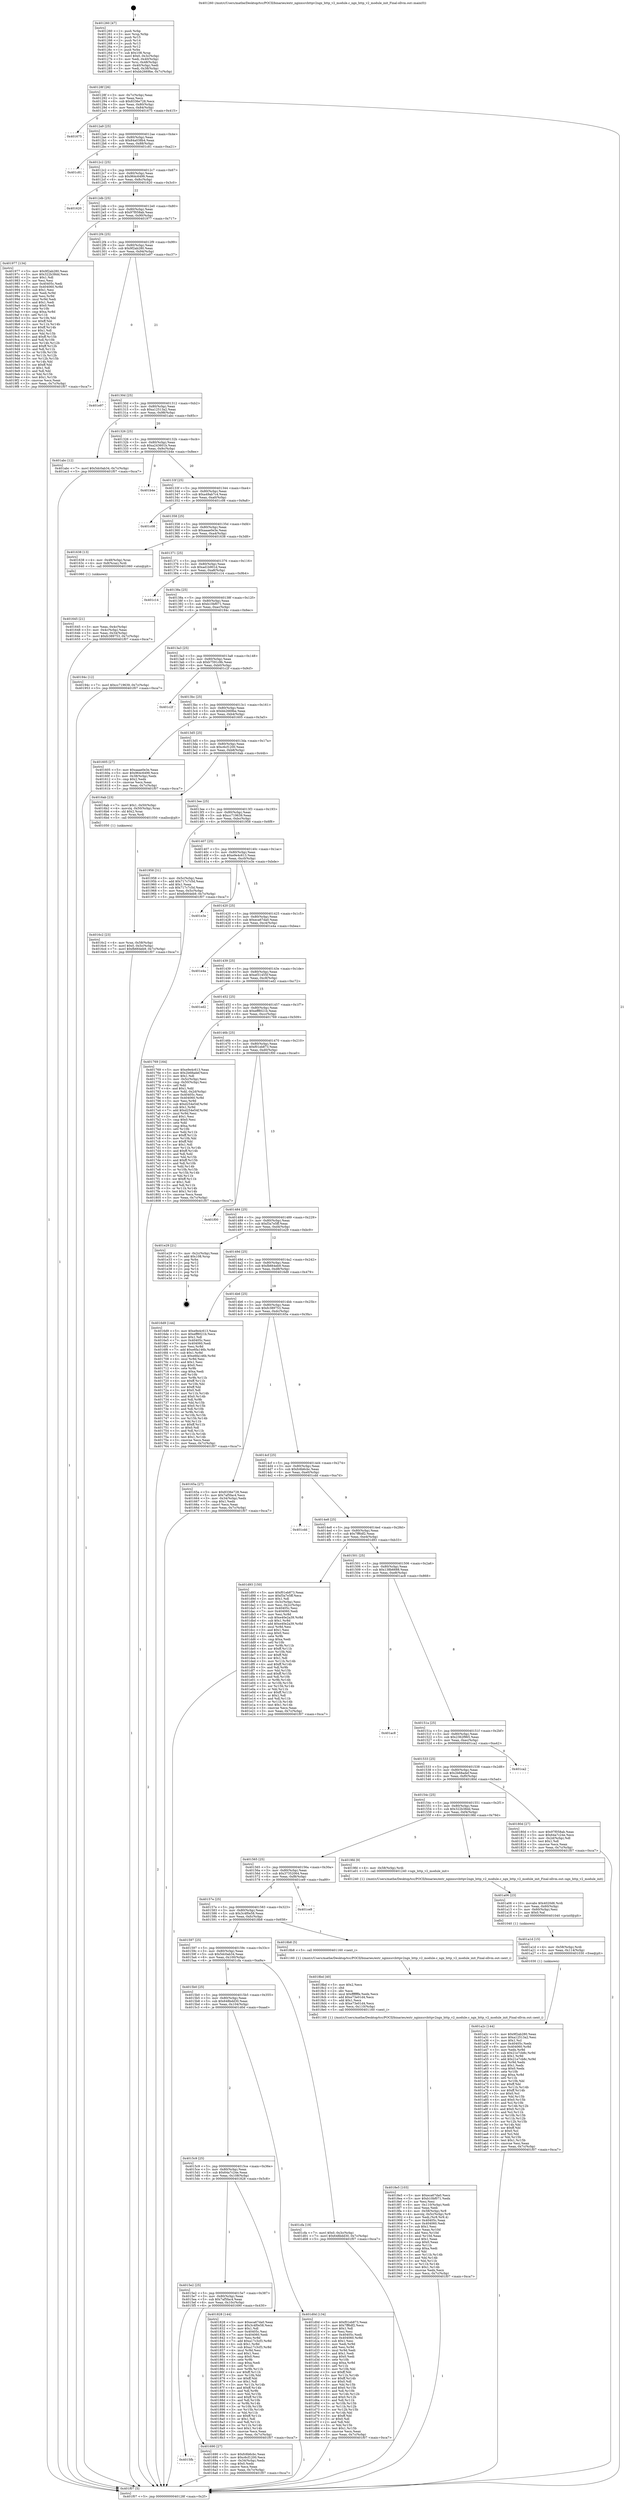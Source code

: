 digraph "0x401260" {
  label = "0x401260 (/mnt/c/Users/mathe/Desktop/tcc/POCII/binaries/extr_nginxsrchttpv2ngx_http_v2_module.c_ngx_http_v2_module_init_Final-ollvm.out::main(0))"
  labelloc = "t"
  node[shape=record]

  Entry [label="",width=0.3,height=0.3,shape=circle,fillcolor=black,style=filled]
  "0x40128f" [label="{
     0x40128f [26]\l
     | [instrs]\l
     &nbsp;&nbsp;0x40128f \<+3\>: mov -0x7c(%rbp),%eax\l
     &nbsp;&nbsp;0x401292 \<+2\>: mov %eax,%ecx\l
     &nbsp;&nbsp;0x401294 \<+6\>: sub $0x8336e728,%ecx\l
     &nbsp;&nbsp;0x40129a \<+3\>: mov %eax,-0x80(%rbp)\l
     &nbsp;&nbsp;0x40129d \<+6\>: mov %ecx,-0x84(%rbp)\l
     &nbsp;&nbsp;0x4012a3 \<+6\>: je 0000000000401675 \<main+0x415\>\l
  }"]
  "0x401675" [label="{
     0x401675\l
  }", style=dashed]
  "0x4012a9" [label="{
     0x4012a9 [25]\l
     | [instrs]\l
     &nbsp;&nbsp;0x4012a9 \<+5\>: jmp 00000000004012ae \<main+0x4e\>\l
     &nbsp;&nbsp;0x4012ae \<+3\>: mov -0x80(%rbp),%eax\l
     &nbsp;&nbsp;0x4012b1 \<+5\>: sub $0x84a038b4,%eax\l
     &nbsp;&nbsp;0x4012b6 \<+6\>: mov %eax,-0x88(%rbp)\l
     &nbsp;&nbsp;0x4012bc \<+6\>: je 0000000000401c81 \<main+0xa21\>\l
  }"]
  Exit [label="",width=0.3,height=0.3,shape=circle,fillcolor=black,style=filled,peripheries=2]
  "0x401c81" [label="{
     0x401c81\l
  }", style=dashed]
  "0x4012c2" [label="{
     0x4012c2 [25]\l
     | [instrs]\l
     &nbsp;&nbsp;0x4012c2 \<+5\>: jmp 00000000004012c7 \<main+0x67\>\l
     &nbsp;&nbsp;0x4012c7 \<+3\>: mov -0x80(%rbp),%eax\l
     &nbsp;&nbsp;0x4012ca \<+5\>: sub $0x964c6499,%eax\l
     &nbsp;&nbsp;0x4012cf \<+6\>: mov %eax,-0x8c(%rbp)\l
     &nbsp;&nbsp;0x4012d5 \<+6\>: je 0000000000401620 \<main+0x3c0\>\l
  }"]
  "0x401a2c" [label="{
     0x401a2c [144]\l
     | [instrs]\l
     &nbsp;&nbsp;0x401a2c \<+5\>: mov $0x9f2ab280,%eax\l
     &nbsp;&nbsp;0x401a31 \<+5\>: mov $0xa12513a2,%esi\l
     &nbsp;&nbsp;0x401a36 \<+2\>: mov $0x1,%cl\l
     &nbsp;&nbsp;0x401a38 \<+7\>: mov 0x40405c,%edx\l
     &nbsp;&nbsp;0x401a3f \<+8\>: mov 0x404060,%r8d\l
     &nbsp;&nbsp;0x401a47 \<+3\>: mov %edx,%r9d\l
     &nbsp;&nbsp;0x401a4a \<+7\>: sub $0x21e7cb8c,%r9d\l
     &nbsp;&nbsp;0x401a51 \<+4\>: sub $0x1,%r9d\l
     &nbsp;&nbsp;0x401a55 \<+7\>: add $0x21e7cb8c,%r9d\l
     &nbsp;&nbsp;0x401a5c \<+4\>: imul %r9d,%edx\l
     &nbsp;&nbsp;0x401a60 \<+3\>: and $0x1,%edx\l
     &nbsp;&nbsp;0x401a63 \<+3\>: cmp $0x0,%edx\l
     &nbsp;&nbsp;0x401a66 \<+4\>: sete %r10b\l
     &nbsp;&nbsp;0x401a6a \<+4\>: cmp $0xa,%r8d\l
     &nbsp;&nbsp;0x401a6e \<+4\>: setl %r11b\l
     &nbsp;&nbsp;0x401a72 \<+3\>: mov %r10b,%bl\l
     &nbsp;&nbsp;0x401a75 \<+3\>: xor $0xff,%bl\l
     &nbsp;&nbsp;0x401a78 \<+3\>: mov %r11b,%r14b\l
     &nbsp;&nbsp;0x401a7b \<+4\>: xor $0xff,%r14b\l
     &nbsp;&nbsp;0x401a7f \<+3\>: xor $0x0,%cl\l
     &nbsp;&nbsp;0x401a82 \<+3\>: mov %bl,%r15b\l
     &nbsp;&nbsp;0x401a85 \<+4\>: and $0x0,%r15b\l
     &nbsp;&nbsp;0x401a89 \<+3\>: and %cl,%r10b\l
     &nbsp;&nbsp;0x401a8c \<+3\>: mov %r14b,%r12b\l
     &nbsp;&nbsp;0x401a8f \<+4\>: and $0x0,%r12b\l
     &nbsp;&nbsp;0x401a93 \<+3\>: and %cl,%r11b\l
     &nbsp;&nbsp;0x401a96 \<+3\>: or %r10b,%r15b\l
     &nbsp;&nbsp;0x401a99 \<+3\>: or %r11b,%r12b\l
     &nbsp;&nbsp;0x401a9c \<+3\>: xor %r12b,%r15b\l
     &nbsp;&nbsp;0x401a9f \<+3\>: or %r14b,%bl\l
     &nbsp;&nbsp;0x401aa2 \<+3\>: xor $0xff,%bl\l
     &nbsp;&nbsp;0x401aa5 \<+3\>: or $0x0,%cl\l
     &nbsp;&nbsp;0x401aa8 \<+2\>: and %cl,%bl\l
     &nbsp;&nbsp;0x401aaa \<+3\>: or %bl,%r15b\l
     &nbsp;&nbsp;0x401aad \<+4\>: test $0x1,%r15b\l
     &nbsp;&nbsp;0x401ab1 \<+3\>: cmovne %esi,%eax\l
     &nbsp;&nbsp;0x401ab4 \<+3\>: mov %eax,-0x7c(%rbp)\l
     &nbsp;&nbsp;0x401ab7 \<+5\>: jmp 0000000000401f07 \<main+0xca7\>\l
  }"]
  "0x401620" [label="{
     0x401620\l
  }", style=dashed]
  "0x4012db" [label="{
     0x4012db [25]\l
     | [instrs]\l
     &nbsp;&nbsp;0x4012db \<+5\>: jmp 00000000004012e0 \<main+0x80\>\l
     &nbsp;&nbsp;0x4012e0 \<+3\>: mov -0x80(%rbp),%eax\l
     &nbsp;&nbsp;0x4012e3 \<+5\>: sub $0x97f058ab,%eax\l
     &nbsp;&nbsp;0x4012e8 \<+6\>: mov %eax,-0x90(%rbp)\l
     &nbsp;&nbsp;0x4012ee \<+6\>: je 0000000000401977 \<main+0x717\>\l
  }"]
  "0x401a1d" [label="{
     0x401a1d [15]\l
     | [instrs]\l
     &nbsp;&nbsp;0x401a1d \<+4\>: mov -0x58(%rbp),%rdi\l
     &nbsp;&nbsp;0x401a21 \<+6\>: mov %eax,-0x114(%rbp)\l
     &nbsp;&nbsp;0x401a27 \<+5\>: call 0000000000401030 \<free@plt\>\l
     | [calls]\l
     &nbsp;&nbsp;0x401030 \{1\} (unknown)\l
  }"]
  "0x401977" [label="{
     0x401977 [134]\l
     | [instrs]\l
     &nbsp;&nbsp;0x401977 \<+5\>: mov $0x9f2ab280,%eax\l
     &nbsp;&nbsp;0x40197c \<+5\>: mov $0x322b38dd,%ecx\l
     &nbsp;&nbsp;0x401981 \<+2\>: mov $0x1,%dl\l
     &nbsp;&nbsp;0x401983 \<+2\>: xor %esi,%esi\l
     &nbsp;&nbsp;0x401985 \<+7\>: mov 0x40405c,%edi\l
     &nbsp;&nbsp;0x40198c \<+8\>: mov 0x404060,%r8d\l
     &nbsp;&nbsp;0x401994 \<+3\>: sub $0x1,%esi\l
     &nbsp;&nbsp;0x401997 \<+3\>: mov %edi,%r9d\l
     &nbsp;&nbsp;0x40199a \<+3\>: add %esi,%r9d\l
     &nbsp;&nbsp;0x40199d \<+4\>: imul %r9d,%edi\l
     &nbsp;&nbsp;0x4019a1 \<+3\>: and $0x1,%edi\l
     &nbsp;&nbsp;0x4019a4 \<+3\>: cmp $0x0,%edi\l
     &nbsp;&nbsp;0x4019a7 \<+4\>: sete %r10b\l
     &nbsp;&nbsp;0x4019ab \<+4\>: cmp $0xa,%r8d\l
     &nbsp;&nbsp;0x4019af \<+4\>: setl %r11b\l
     &nbsp;&nbsp;0x4019b3 \<+3\>: mov %r10b,%bl\l
     &nbsp;&nbsp;0x4019b6 \<+3\>: xor $0xff,%bl\l
     &nbsp;&nbsp;0x4019b9 \<+3\>: mov %r11b,%r14b\l
     &nbsp;&nbsp;0x4019bc \<+4\>: xor $0xff,%r14b\l
     &nbsp;&nbsp;0x4019c0 \<+3\>: xor $0x1,%dl\l
     &nbsp;&nbsp;0x4019c3 \<+3\>: mov %bl,%r15b\l
     &nbsp;&nbsp;0x4019c6 \<+4\>: and $0xff,%r15b\l
     &nbsp;&nbsp;0x4019ca \<+3\>: and %dl,%r10b\l
     &nbsp;&nbsp;0x4019cd \<+3\>: mov %r14b,%r12b\l
     &nbsp;&nbsp;0x4019d0 \<+4\>: and $0xff,%r12b\l
     &nbsp;&nbsp;0x4019d4 \<+3\>: and %dl,%r11b\l
     &nbsp;&nbsp;0x4019d7 \<+3\>: or %r10b,%r15b\l
     &nbsp;&nbsp;0x4019da \<+3\>: or %r11b,%r12b\l
     &nbsp;&nbsp;0x4019dd \<+3\>: xor %r12b,%r15b\l
     &nbsp;&nbsp;0x4019e0 \<+3\>: or %r14b,%bl\l
     &nbsp;&nbsp;0x4019e3 \<+3\>: xor $0xff,%bl\l
     &nbsp;&nbsp;0x4019e6 \<+3\>: or $0x1,%dl\l
     &nbsp;&nbsp;0x4019e9 \<+2\>: and %dl,%bl\l
     &nbsp;&nbsp;0x4019eb \<+3\>: or %bl,%r15b\l
     &nbsp;&nbsp;0x4019ee \<+4\>: test $0x1,%r15b\l
     &nbsp;&nbsp;0x4019f2 \<+3\>: cmovne %ecx,%eax\l
     &nbsp;&nbsp;0x4019f5 \<+3\>: mov %eax,-0x7c(%rbp)\l
     &nbsp;&nbsp;0x4019f8 \<+5\>: jmp 0000000000401f07 \<main+0xca7\>\l
  }"]
  "0x4012f4" [label="{
     0x4012f4 [25]\l
     | [instrs]\l
     &nbsp;&nbsp;0x4012f4 \<+5\>: jmp 00000000004012f9 \<main+0x99\>\l
     &nbsp;&nbsp;0x4012f9 \<+3\>: mov -0x80(%rbp),%eax\l
     &nbsp;&nbsp;0x4012fc \<+5\>: sub $0x9f2ab280,%eax\l
     &nbsp;&nbsp;0x401301 \<+6\>: mov %eax,-0x94(%rbp)\l
     &nbsp;&nbsp;0x401307 \<+6\>: je 0000000000401e97 \<main+0xc37\>\l
  }"]
  "0x401a06" [label="{
     0x401a06 [23]\l
     | [instrs]\l
     &nbsp;&nbsp;0x401a06 \<+10\>: movabs $0x4020d6,%rdi\l
     &nbsp;&nbsp;0x401a10 \<+3\>: mov %eax,-0x60(%rbp)\l
     &nbsp;&nbsp;0x401a13 \<+3\>: mov -0x60(%rbp),%esi\l
     &nbsp;&nbsp;0x401a16 \<+2\>: mov $0x0,%al\l
     &nbsp;&nbsp;0x401a18 \<+5\>: call 0000000000401040 \<printf@plt\>\l
     | [calls]\l
     &nbsp;&nbsp;0x401040 \{1\} (unknown)\l
  }"]
  "0x401e97" [label="{
     0x401e97\l
  }", style=dashed]
  "0x40130d" [label="{
     0x40130d [25]\l
     | [instrs]\l
     &nbsp;&nbsp;0x40130d \<+5\>: jmp 0000000000401312 \<main+0xb2\>\l
     &nbsp;&nbsp;0x401312 \<+3\>: mov -0x80(%rbp),%eax\l
     &nbsp;&nbsp;0x401315 \<+5\>: sub $0xa12513a2,%eax\l
     &nbsp;&nbsp;0x40131a \<+6\>: mov %eax,-0x98(%rbp)\l
     &nbsp;&nbsp;0x401320 \<+6\>: je 0000000000401abc \<main+0x85c\>\l
  }"]
  "0x4018e5" [label="{
     0x4018e5 [103]\l
     | [instrs]\l
     &nbsp;&nbsp;0x4018e5 \<+5\>: mov $0xeca67da0,%ecx\l
     &nbsp;&nbsp;0x4018ea \<+5\>: mov $0xb10bf071,%edx\l
     &nbsp;&nbsp;0x4018ef \<+2\>: xor %esi,%esi\l
     &nbsp;&nbsp;0x4018f1 \<+6\>: mov -0x110(%rbp),%edi\l
     &nbsp;&nbsp;0x4018f7 \<+3\>: imul %eax,%edi\l
     &nbsp;&nbsp;0x4018fa \<+4\>: mov -0x58(%rbp),%r8\l
     &nbsp;&nbsp;0x4018fe \<+4\>: movslq -0x5c(%rbp),%r9\l
     &nbsp;&nbsp;0x401902 \<+4\>: mov %edi,(%r8,%r9,4)\l
     &nbsp;&nbsp;0x401906 \<+7\>: mov 0x40405c,%eax\l
     &nbsp;&nbsp;0x40190d \<+7\>: mov 0x404060,%edi\l
     &nbsp;&nbsp;0x401914 \<+3\>: sub $0x1,%esi\l
     &nbsp;&nbsp;0x401917 \<+3\>: mov %eax,%r10d\l
     &nbsp;&nbsp;0x40191a \<+3\>: add %esi,%r10d\l
     &nbsp;&nbsp;0x40191d \<+4\>: imul %r10d,%eax\l
     &nbsp;&nbsp;0x401921 \<+3\>: and $0x1,%eax\l
     &nbsp;&nbsp;0x401924 \<+3\>: cmp $0x0,%eax\l
     &nbsp;&nbsp;0x401927 \<+4\>: sete %r11b\l
     &nbsp;&nbsp;0x40192b \<+3\>: cmp $0xa,%edi\l
     &nbsp;&nbsp;0x40192e \<+3\>: setl %bl\l
     &nbsp;&nbsp;0x401931 \<+3\>: mov %r11b,%r14b\l
     &nbsp;&nbsp;0x401934 \<+3\>: and %bl,%r14b\l
     &nbsp;&nbsp;0x401937 \<+3\>: xor %bl,%r11b\l
     &nbsp;&nbsp;0x40193a \<+3\>: or %r11b,%r14b\l
     &nbsp;&nbsp;0x40193d \<+4\>: test $0x1,%r14b\l
     &nbsp;&nbsp;0x401941 \<+3\>: cmovne %edx,%ecx\l
     &nbsp;&nbsp;0x401944 \<+3\>: mov %ecx,-0x7c(%rbp)\l
     &nbsp;&nbsp;0x401947 \<+5\>: jmp 0000000000401f07 \<main+0xca7\>\l
  }"]
  "0x401abc" [label="{
     0x401abc [12]\l
     | [instrs]\l
     &nbsp;&nbsp;0x401abc \<+7\>: movl $0x5dc0ab34,-0x7c(%rbp)\l
     &nbsp;&nbsp;0x401ac3 \<+5\>: jmp 0000000000401f07 \<main+0xca7\>\l
  }"]
  "0x401326" [label="{
     0x401326 [25]\l
     | [instrs]\l
     &nbsp;&nbsp;0x401326 \<+5\>: jmp 000000000040132b \<main+0xcb\>\l
     &nbsp;&nbsp;0x40132b \<+3\>: mov -0x80(%rbp),%eax\l
     &nbsp;&nbsp;0x40132e \<+5\>: sub $0xa243601b,%eax\l
     &nbsp;&nbsp;0x401333 \<+6\>: mov %eax,-0x9c(%rbp)\l
     &nbsp;&nbsp;0x401339 \<+6\>: je 0000000000401b4e \<main+0x8ee\>\l
  }"]
  "0x4018bd" [label="{
     0x4018bd [40]\l
     | [instrs]\l
     &nbsp;&nbsp;0x4018bd \<+5\>: mov $0x2,%ecx\l
     &nbsp;&nbsp;0x4018c2 \<+1\>: cltd\l
     &nbsp;&nbsp;0x4018c3 \<+2\>: idiv %ecx\l
     &nbsp;&nbsp;0x4018c5 \<+6\>: imul $0xfffffffe,%edx,%ecx\l
     &nbsp;&nbsp;0x4018cb \<+6\>: add $0xe73e01d4,%ecx\l
     &nbsp;&nbsp;0x4018d1 \<+3\>: add $0x1,%ecx\l
     &nbsp;&nbsp;0x4018d4 \<+6\>: sub $0xe73e01d4,%ecx\l
     &nbsp;&nbsp;0x4018da \<+6\>: mov %ecx,-0x110(%rbp)\l
     &nbsp;&nbsp;0x4018e0 \<+5\>: call 0000000000401160 \<next_i\>\l
     | [calls]\l
     &nbsp;&nbsp;0x401160 \{1\} (/mnt/c/Users/mathe/Desktop/tcc/POCII/binaries/extr_nginxsrchttpv2ngx_http_v2_module.c_ngx_http_v2_module_init_Final-ollvm.out::next_i)\l
  }"]
  "0x401b4e" [label="{
     0x401b4e\l
  }", style=dashed]
  "0x40133f" [label="{
     0x40133f [25]\l
     | [instrs]\l
     &nbsp;&nbsp;0x40133f \<+5\>: jmp 0000000000401344 \<main+0xe4\>\l
     &nbsp;&nbsp;0x401344 \<+3\>: mov -0x80(%rbp),%eax\l
     &nbsp;&nbsp;0x401347 \<+5\>: sub $0xa49ab7c4,%eax\l
     &nbsp;&nbsp;0x40134c \<+6\>: mov %eax,-0xa0(%rbp)\l
     &nbsp;&nbsp;0x401352 \<+6\>: je 0000000000401c08 \<main+0x9a8\>\l
  }"]
  "0x4016c2" [label="{
     0x4016c2 [23]\l
     | [instrs]\l
     &nbsp;&nbsp;0x4016c2 \<+4\>: mov %rax,-0x58(%rbp)\l
     &nbsp;&nbsp;0x4016c6 \<+7\>: movl $0x0,-0x5c(%rbp)\l
     &nbsp;&nbsp;0x4016cd \<+7\>: movl $0xfb664eb9,-0x7c(%rbp)\l
     &nbsp;&nbsp;0x4016d4 \<+5\>: jmp 0000000000401f07 \<main+0xca7\>\l
  }"]
  "0x401c08" [label="{
     0x401c08\l
  }", style=dashed]
  "0x401358" [label="{
     0x401358 [25]\l
     | [instrs]\l
     &nbsp;&nbsp;0x401358 \<+5\>: jmp 000000000040135d \<main+0xfd\>\l
     &nbsp;&nbsp;0x40135d \<+3\>: mov -0x80(%rbp),%eax\l
     &nbsp;&nbsp;0x401360 \<+5\>: sub $0xaaae0e3e,%eax\l
     &nbsp;&nbsp;0x401365 \<+6\>: mov %eax,-0xa4(%rbp)\l
     &nbsp;&nbsp;0x40136b \<+6\>: je 0000000000401638 \<main+0x3d8\>\l
  }"]
  "0x4015fb" [label="{
     0x4015fb\l
  }", style=dashed]
  "0x401638" [label="{
     0x401638 [13]\l
     | [instrs]\l
     &nbsp;&nbsp;0x401638 \<+4\>: mov -0x48(%rbp),%rax\l
     &nbsp;&nbsp;0x40163c \<+4\>: mov 0x8(%rax),%rdi\l
     &nbsp;&nbsp;0x401640 \<+5\>: call 0000000000401060 \<atoi@plt\>\l
     | [calls]\l
     &nbsp;&nbsp;0x401060 \{1\} (unknown)\l
  }"]
  "0x401371" [label="{
     0x401371 [25]\l
     | [instrs]\l
     &nbsp;&nbsp;0x401371 \<+5\>: jmp 0000000000401376 \<main+0x116\>\l
     &nbsp;&nbsp;0x401376 \<+3\>: mov -0x80(%rbp),%eax\l
     &nbsp;&nbsp;0x401379 \<+5\>: sub $0xad1b901d,%eax\l
     &nbsp;&nbsp;0x40137e \<+6\>: mov %eax,-0xa8(%rbp)\l
     &nbsp;&nbsp;0x401384 \<+6\>: je 0000000000401c14 \<main+0x9b4\>\l
  }"]
  "0x401690" [label="{
     0x401690 [27]\l
     | [instrs]\l
     &nbsp;&nbsp;0x401690 \<+5\>: mov $0xfc6b6cbc,%eax\l
     &nbsp;&nbsp;0x401695 \<+5\>: mov $0xc6cf1200,%ecx\l
     &nbsp;&nbsp;0x40169a \<+3\>: mov -0x34(%rbp),%edx\l
     &nbsp;&nbsp;0x40169d \<+3\>: cmp $0x0,%edx\l
     &nbsp;&nbsp;0x4016a0 \<+3\>: cmove %ecx,%eax\l
     &nbsp;&nbsp;0x4016a3 \<+3\>: mov %eax,-0x7c(%rbp)\l
     &nbsp;&nbsp;0x4016a6 \<+5\>: jmp 0000000000401f07 \<main+0xca7\>\l
  }"]
  "0x401c14" [label="{
     0x401c14\l
  }", style=dashed]
  "0x40138a" [label="{
     0x40138a [25]\l
     | [instrs]\l
     &nbsp;&nbsp;0x40138a \<+5\>: jmp 000000000040138f \<main+0x12f\>\l
     &nbsp;&nbsp;0x40138f \<+3\>: mov -0x80(%rbp),%eax\l
     &nbsp;&nbsp;0x401392 \<+5\>: sub $0xb10bf071,%eax\l
     &nbsp;&nbsp;0x401397 \<+6\>: mov %eax,-0xac(%rbp)\l
     &nbsp;&nbsp;0x40139d \<+6\>: je 000000000040194c \<main+0x6ec\>\l
  }"]
  "0x4015e2" [label="{
     0x4015e2 [25]\l
     | [instrs]\l
     &nbsp;&nbsp;0x4015e2 \<+5\>: jmp 00000000004015e7 \<main+0x387\>\l
     &nbsp;&nbsp;0x4015e7 \<+3\>: mov -0x80(%rbp),%eax\l
     &nbsp;&nbsp;0x4015ea \<+5\>: sub $0x7af5fac4,%eax\l
     &nbsp;&nbsp;0x4015ef \<+6\>: mov %eax,-0x10c(%rbp)\l
     &nbsp;&nbsp;0x4015f5 \<+6\>: je 0000000000401690 \<main+0x430\>\l
  }"]
  "0x40194c" [label="{
     0x40194c [12]\l
     | [instrs]\l
     &nbsp;&nbsp;0x40194c \<+7\>: movl $0xcc719639,-0x7c(%rbp)\l
     &nbsp;&nbsp;0x401953 \<+5\>: jmp 0000000000401f07 \<main+0xca7\>\l
  }"]
  "0x4013a3" [label="{
     0x4013a3 [25]\l
     | [instrs]\l
     &nbsp;&nbsp;0x4013a3 \<+5\>: jmp 00000000004013a8 \<main+0x148\>\l
     &nbsp;&nbsp;0x4013a8 \<+3\>: mov -0x80(%rbp),%eax\l
     &nbsp;&nbsp;0x4013ab \<+5\>: sub $0xb7591c9b,%eax\l
     &nbsp;&nbsp;0x4013b0 \<+6\>: mov %eax,-0xb0(%rbp)\l
     &nbsp;&nbsp;0x4013b6 \<+6\>: je 0000000000401c2f \<main+0x9cf\>\l
  }"]
  "0x401828" [label="{
     0x401828 [144]\l
     | [instrs]\l
     &nbsp;&nbsp;0x401828 \<+5\>: mov $0xeca67da0,%eax\l
     &nbsp;&nbsp;0x40182d \<+5\>: mov $0x3c4f0e58,%ecx\l
     &nbsp;&nbsp;0x401832 \<+2\>: mov $0x1,%dl\l
     &nbsp;&nbsp;0x401834 \<+7\>: mov 0x40405c,%esi\l
     &nbsp;&nbsp;0x40183b \<+7\>: mov 0x404060,%edi\l
     &nbsp;&nbsp;0x401842 \<+3\>: mov %esi,%r8d\l
     &nbsp;&nbsp;0x401845 \<+7\>: add $0xa17c3cf3,%r8d\l
     &nbsp;&nbsp;0x40184c \<+4\>: sub $0x1,%r8d\l
     &nbsp;&nbsp;0x401850 \<+7\>: sub $0xa17c3cf3,%r8d\l
     &nbsp;&nbsp;0x401857 \<+4\>: imul %r8d,%esi\l
     &nbsp;&nbsp;0x40185b \<+3\>: and $0x1,%esi\l
     &nbsp;&nbsp;0x40185e \<+3\>: cmp $0x0,%esi\l
     &nbsp;&nbsp;0x401861 \<+4\>: sete %r9b\l
     &nbsp;&nbsp;0x401865 \<+3\>: cmp $0xa,%edi\l
     &nbsp;&nbsp;0x401868 \<+4\>: setl %r10b\l
     &nbsp;&nbsp;0x40186c \<+3\>: mov %r9b,%r11b\l
     &nbsp;&nbsp;0x40186f \<+4\>: xor $0xff,%r11b\l
     &nbsp;&nbsp;0x401873 \<+3\>: mov %r10b,%bl\l
     &nbsp;&nbsp;0x401876 \<+3\>: xor $0xff,%bl\l
     &nbsp;&nbsp;0x401879 \<+3\>: xor $0x1,%dl\l
     &nbsp;&nbsp;0x40187c \<+3\>: mov %r11b,%r14b\l
     &nbsp;&nbsp;0x40187f \<+4\>: and $0xff,%r14b\l
     &nbsp;&nbsp;0x401883 \<+3\>: and %dl,%r9b\l
     &nbsp;&nbsp;0x401886 \<+3\>: mov %bl,%r15b\l
     &nbsp;&nbsp;0x401889 \<+4\>: and $0xff,%r15b\l
     &nbsp;&nbsp;0x40188d \<+3\>: and %dl,%r10b\l
     &nbsp;&nbsp;0x401890 \<+3\>: or %r9b,%r14b\l
     &nbsp;&nbsp;0x401893 \<+3\>: or %r10b,%r15b\l
     &nbsp;&nbsp;0x401896 \<+3\>: xor %r15b,%r14b\l
     &nbsp;&nbsp;0x401899 \<+3\>: or %bl,%r11b\l
     &nbsp;&nbsp;0x40189c \<+4\>: xor $0xff,%r11b\l
     &nbsp;&nbsp;0x4018a0 \<+3\>: or $0x1,%dl\l
     &nbsp;&nbsp;0x4018a3 \<+3\>: and %dl,%r11b\l
     &nbsp;&nbsp;0x4018a6 \<+3\>: or %r11b,%r14b\l
     &nbsp;&nbsp;0x4018a9 \<+4\>: test $0x1,%r14b\l
     &nbsp;&nbsp;0x4018ad \<+3\>: cmovne %ecx,%eax\l
     &nbsp;&nbsp;0x4018b0 \<+3\>: mov %eax,-0x7c(%rbp)\l
     &nbsp;&nbsp;0x4018b3 \<+5\>: jmp 0000000000401f07 \<main+0xca7\>\l
  }"]
  "0x401c2f" [label="{
     0x401c2f\l
  }", style=dashed]
  "0x4013bc" [label="{
     0x4013bc [25]\l
     | [instrs]\l
     &nbsp;&nbsp;0x4013bc \<+5\>: jmp 00000000004013c1 \<main+0x161\>\l
     &nbsp;&nbsp;0x4013c1 \<+3\>: mov -0x80(%rbp),%eax\l
     &nbsp;&nbsp;0x4013c4 \<+5\>: sub $0xbb2669be,%eax\l
     &nbsp;&nbsp;0x4013c9 \<+6\>: mov %eax,-0xb4(%rbp)\l
     &nbsp;&nbsp;0x4013cf \<+6\>: je 0000000000401605 \<main+0x3a5\>\l
  }"]
  "0x4015c9" [label="{
     0x4015c9 [25]\l
     | [instrs]\l
     &nbsp;&nbsp;0x4015c9 \<+5\>: jmp 00000000004015ce \<main+0x36e\>\l
     &nbsp;&nbsp;0x4015ce \<+3\>: mov -0x80(%rbp),%eax\l
     &nbsp;&nbsp;0x4015d1 \<+5\>: sub $0x64a7c24e,%eax\l
     &nbsp;&nbsp;0x4015d6 \<+6\>: mov %eax,-0x108(%rbp)\l
     &nbsp;&nbsp;0x4015dc \<+6\>: je 0000000000401828 \<main+0x5c8\>\l
  }"]
  "0x401605" [label="{
     0x401605 [27]\l
     | [instrs]\l
     &nbsp;&nbsp;0x401605 \<+5\>: mov $0xaaae0e3e,%eax\l
     &nbsp;&nbsp;0x40160a \<+5\>: mov $0x964c6499,%ecx\l
     &nbsp;&nbsp;0x40160f \<+3\>: mov -0x38(%rbp),%edx\l
     &nbsp;&nbsp;0x401612 \<+3\>: cmp $0x2,%edx\l
     &nbsp;&nbsp;0x401615 \<+3\>: cmovne %ecx,%eax\l
     &nbsp;&nbsp;0x401618 \<+3\>: mov %eax,-0x7c(%rbp)\l
     &nbsp;&nbsp;0x40161b \<+5\>: jmp 0000000000401f07 \<main+0xca7\>\l
  }"]
  "0x4013d5" [label="{
     0x4013d5 [25]\l
     | [instrs]\l
     &nbsp;&nbsp;0x4013d5 \<+5\>: jmp 00000000004013da \<main+0x17a\>\l
     &nbsp;&nbsp;0x4013da \<+3\>: mov -0x80(%rbp),%eax\l
     &nbsp;&nbsp;0x4013dd \<+5\>: sub $0xc6cf1200,%eax\l
     &nbsp;&nbsp;0x4013e2 \<+6\>: mov %eax,-0xb8(%rbp)\l
     &nbsp;&nbsp;0x4013e8 \<+6\>: je 00000000004016ab \<main+0x44b\>\l
  }"]
  "0x401f07" [label="{
     0x401f07 [5]\l
     | [instrs]\l
     &nbsp;&nbsp;0x401f07 \<+5\>: jmp 000000000040128f \<main+0x2f\>\l
  }"]
  "0x401260" [label="{
     0x401260 [47]\l
     | [instrs]\l
     &nbsp;&nbsp;0x401260 \<+1\>: push %rbp\l
     &nbsp;&nbsp;0x401261 \<+3\>: mov %rsp,%rbp\l
     &nbsp;&nbsp;0x401264 \<+2\>: push %r15\l
     &nbsp;&nbsp;0x401266 \<+2\>: push %r14\l
     &nbsp;&nbsp;0x401268 \<+2\>: push %r13\l
     &nbsp;&nbsp;0x40126a \<+2\>: push %r12\l
     &nbsp;&nbsp;0x40126c \<+1\>: push %rbx\l
     &nbsp;&nbsp;0x40126d \<+7\>: sub $0x108,%rsp\l
     &nbsp;&nbsp;0x401274 \<+7\>: movl $0x0,-0x3c(%rbp)\l
     &nbsp;&nbsp;0x40127b \<+3\>: mov %edi,-0x40(%rbp)\l
     &nbsp;&nbsp;0x40127e \<+4\>: mov %rsi,-0x48(%rbp)\l
     &nbsp;&nbsp;0x401282 \<+3\>: mov -0x40(%rbp),%edi\l
     &nbsp;&nbsp;0x401285 \<+3\>: mov %edi,-0x38(%rbp)\l
     &nbsp;&nbsp;0x401288 \<+7\>: movl $0xbb2669be,-0x7c(%rbp)\l
  }"]
  "0x401645" [label="{
     0x401645 [21]\l
     | [instrs]\l
     &nbsp;&nbsp;0x401645 \<+3\>: mov %eax,-0x4c(%rbp)\l
     &nbsp;&nbsp;0x401648 \<+3\>: mov -0x4c(%rbp),%eax\l
     &nbsp;&nbsp;0x40164b \<+3\>: mov %eax,-0x34(%rbp)\l
     &nbsp;&nbsp;0x40164e \<+7\>: movl $0xfc389753,-0x7c(%rbp)\l
     &nbsp;&nbsp;0x401655 \<+5\>: jmp 0000000000401f07 \<main+0xca7\>\l
  }"]
  "0x401d0d" [label="{
     0x401d0d [134]\l
     | [instrs]\l
     &nbsp;&nbsp;0x401d0d \<+5\>: mov $0xf01eb873,%eax\l
     &nbsp;&nbsp;0x401d12 \<+5\>: mov $0x7ff6df2,%ecx\l
     &nbsp;&nbsp;0x401d17 \<+2\>: mov $0x1,%dl\l
     &nbsp;&nbsp;0x401d19 \<+2\>: xor %esi,%esi\l
     &nbsp;&nbsp;0x401d1b \<+7\>: mov 0x40405c,%edi\l
     &nbsp;&nbsp;0x401d22 \<+8\>: mov 0x404060,%r8d\l
     &nbsp;&nbsp;0x401d2a \<+3\>: sub $0x1,%esi\l
     &nbsp;&nbsp;0x401d2d \<+3\>: mov %edi,%r9d\l
     &nbsp;&nbsp;0x401d30 \<+3\>: add %esi,%r9d\l
     &nbsp;&nbsp;0x401d33 \<+4\>: imul %r9d,%edi\l
     &nbsp;&nbsp;0x401d37 \<+3\>: and $0x1,%edi\l
     &nbsp;&nbsp;0x401d3a \<+3\>: cmp $0x0,%edi\l
     &nbsp;&nbsp;0x401d3d \<+4\>: sete %r10b\l
     &nbsp;&nbsp;0x401d41 \<+4\>: cmp $0xa,%r8d\l
     &nbsp;&nbsp;0x401d45 \<+4\>: setl %r11b\l
     &nbsp;&nbsp;0x401d49 \<+3\>: mov %r10b,%bl\l
     &nbsp;&nbsp;0x401d4c \<+3\>: xor $0xff,%bl\l
     &nbsp;&nbsp;0x401d4f \<+3\>: mov %r11b,%r14b\l
     &nbsp;&nbsp;0x401d52 \<+4\>: xor $0xff,%r14b\l
     &nbsp;&nbsp;0x401d56 \<+3\>: xor $0x0,%dl\l
     &nbsp;&nbsp;0x401d59 \<+3\>: mov %bl,%r15b\l
     &nbsp;&nbsp;0x401d5c \<+4\>: and $0x0,%r15b\l
     &nbsp;&nbsp;0x401d60 \<+3\>: and %dl,%r10b\l
     &nbsp;&nbsp;0x401d63 \<+3\>: mov %r14b,%r12b\l
     &nbsp;&nbsp;0x401d66 \<+4\>: and $0x0,%r12b\l
     &nbsp;&nbsp;0x401d6a \<+3\>: and %dl,%r11b\l
     &nbsp;&nbsp;0x401d6d \<+3\>: or %r10b,%r15b\l
     &nbsp;&nbsp;0x401d70 \<+3\>: or %r11b,%r12b\l
     &nbsp;&nbsp;0x401d73 \<+3\>: xor %r12b,%r15b\l
     &nbsp;&nbsp;0x401d76 \<+3\>: or %r14b,%bl\l
     &nbsp;&nbsp;0x401d79 \<+3\>: xor $0xff,%bl\l
     &nbsp;&nbsp;0x401d7c \<+3\>: or $0x0,%dl\l
     &nbsp;&nbsp;0x401d7f \<+2\>: and %dl,%bl\l
     &nbsp;&nbsp;0x401d81 \<+3\>: or %bl,%r15b\l
     &nbsp;&nbsp;0x401d84 \<+4\>: test $0x1,%r15b\l
     &nbsp;&nbsp;0x401d88 \<+3\>: cmovne %ecx,%eax\l
     &nbsp;&nbsp;0x401d8b \<+3\>: mov %eax,-0x7c(%rbp)\l
     &nbsp;&nbsp;0x401d8e \<+5\>: jmp 0000000000401f07 \<main+0xca7\>\l
  }"]
  "0x4016ab" [label="{
     0x4016ab [23]\l
     | [instrs]\l
     &nbsp;&nbsp;0x4016ab \<+7\>: movl $0x1,-0x50(%rbp)\l
     &nbsp;&nbsp;0x4016b2 \<+4\>: movslq -0x50(%rbp),%rax\l
     &nbsp;&nbsp;0x4016b6 \<+4\>: shl $0x2,%rax\l
     &nbsp;&nbsp;0x4016ba \<+3\>: mov %rax,%rdi\l
     &nbsp;&nbsp;0x4016bd \<+5\>: call 0000000000401050 \<malloc@plt\>\l
     | [calls]\l
     &nbsp;&nbsp;0x401050 \{1\} (unknown)\l
  }"]
  "0x4013ee" [label="{
     0x4013ee [25]\l
     | [instrs]\l
     &nbsp;&nbsp;0x4013ee \<+5\>: jmp 00000000004013f3 \<main+0x193\>\l
     &nbsp;&nbsp;0x4013f3 \<+3\>: mov -0x80(%rbp),%eax\l
     &nbsp;&nbsp;0x4013f6 \<+5\>: sub $0xcc719639,%eax\l
     &nbsp;&nbsp;0x4013fb \<+6\>: mov %eax,-0xbc(%rbp)\l
     &nbsp;&nbsp;0x401401 \<+6\>: je 0000000000401958 \<main+0x6f8\>\l
  }"]
  "0x4015b0" [label="{
     0x4015b0 [25]\l
     | [instrs]\l
     &nbsp;&nbsp;0x4015b0 \<+5\>: jmp 00000000004015b5 \<main+0x355\>\l
     &nbsp;&nbsp;0x4015b5 \<+3\>: mov -0x80(%rbp),%eax\l
     &nbsp;&nbsp;0x4015b8 \<+5\>: sub $0x648bdd30,%eax\l
     &nbsp;&nbsp;0x4015bd \<+6\>: mov %eax,-0x104(%rbp)\l
     &nbsp;&nbsp;0x4015c3 \<+6\>: je 0000000000401d0d \<main+0xaad\>\l
  }"]
  "0x401958" [label="{
     0x401958 [31]\l
     | [instrs]\l
     &nbsp;&nbsp;0x401958 \<+3\>: mov -0x5c(%rbp),%eax\l
     &nbsp;&nbsp;0x40195b \<+5\>: add $0x717c7c5d,%eax\l
     &nbsp;&nbsp;0x401960 \<+3\>: add $0x1,%eax\l
     &nbsp;&nbsp;0x401963 \<+5\>: sub $0x717c7c5d,%eax\l
     &nbsp;&nbsp;0x401968 \<+3\>: mov %eax,-0x5c(%rbp)\l
     &nbsp;&nbsp;0x40196b \<+7\>: movl $0xfb664eb9,-0x7c(%rbp)\l
     &nbsp;&nbsp;0x401972 \<+5\>: jmp 0000000000401f07 \<main+0xca7\>\l
  }"]
  "0x401407" [label="{
     0x401407 [25]\l
     | [instrs]\l
     &nbsp;&nbsp;0x401407 \<+5\>: jmp 000000000040140c \<main+0x1ac\>\l
     &nbsp;&nbsp;0x40140c \<+3\>: mov -0x80(%rbp),%eax\l
     &nbsp;&nbsp;0x40140f \<+5\>: sub $0xe9e4c613,%eax\l
     &nbsp;&nbsp;0x401414 \<+6\>: mov %eax,-0xc0(%rbp)\l
     &nbsp;&nbsp;0x40141a \<+6\>: je 0000000000401e3e \<main+0xbde\>\l
  }"]
  "0x401cfa" [label="{
     0x401cfa [19]\l
     | [instrs]\l
     &nbsp;&nbsp;0x401cfa \<+7\>: movl $0x0,-0x3c(%rbp)\l
     &nbsp;&nbsp;0x401d01 \<+7\>: movl $0x648bdd30,-0x7c(%rbp)\l
     &nbsp;&nbsp;0x401d08 \<+5\>: jmp 0000000000401f07 \<main+0xca7\>\l
  }"]
  "0x401e3e" [label="{
     0x401e3e\l
  }", style=dashed]
  "0x401420" [label="{
     0x401420 [25]\l
     | [instrs]\l
     &nbsp;&nbsp;0x401420 \<+5\>: jmp 0000000000401425 \<main+0x1c5\>\l
     &nbsp;&nbsp;0x401425 \<+3\>: mov -0x80(%rbp),%eax\l
     &nbsp;&nbsp;0x401428 \<+5\>: sub $0xeca67da0,%eax\l
     &nbsp;&nbsp;0x40142d \<+6\>: mov %eax,-0xc4(%rbp)\l
     &nbsp;&nbsp;0x401433 \<+6\>: je 0000000000401e4a \<main+0xbea\>\l
  }"]
  "0x401597" [label="{
     0x401597 [25]\l
     | [instrs]\l
     &nbsp;&nbsp;0x401597 \<+5\>: jmp 000000000040159c \<main+0x33c\>\l
     &nbsp;&nbsp;0x40159c \<+3\>: mov -0x80(%rbp),%eax\l
     &nbsp;&nbsp;0x40159f \<+5\>: sub $0x5dc0ab34,%eax\l
     &nbsp;&nbsp;0x4015a4 \<+6\>: mov %eax,-0x100(%rbp)\l
     &nbsp;&nbsp;0x4015aa \<+6\>: je 0000000000401cfa \<main+0xa9a\>\l
  }"]
  "0x401e4a" [label="{
     0x401e4a\l
  }", style=dashed]
  "0x401439" [label="{
     0x401439 [25]\l
     | [instrs]\l
     &nbsp;&nbsp;0x401439 \<+5\>: jmp 000000000040143e \<main+0x1de\>\l
     &nbsp;&nbsp;0x40143e \<+3\>: mov -0x80(%rbp),%eax\l
     &nbsp;&nbsp;0x401441 \<+5\>: sub $0xef31455f,%eax\l
     &nbsp;&nbsp;0x401446 \<+6\>: mov %eax,-0xc8(%rbp)\l
     &nbsp;&nbsp;0x40144c \<+6\>: je 0000000000401ed2 \<main+0xc72\>\l
  }"]
  "0x4018b8" [label="{
     0x4018b8 [5]\l
     | [instrs]\l
     &nbsp;&nbsp;0x4018b8 \<+5\>: call 0000000000401160 \<next_i\>\l
     | [calls]\l
     &nbsp;&nbsp;0x401160 \{1\} (/mnt/c/Users/mathe/Desktop/tcc/POCII/binaries/extr_nginxsrchttpv2ngx_http_v2_module.c_ngx_http_v2_module_init_Final-ollvm.out::next_i)\l
  }"]
  "0x401ed2" [label="{
     0x401ed2\l
  }", style=dashed]
  "0x401452" [label="{
     0x401452 [25]\l
     | [instrs]\l
     &nbsp;&nbsp;0x401452 \<+5\>: jmp 0000000000401457 \<main+0x1f7\>\l
     &nbsp;&nbsp;0x401457 \<+3\>: mov -0x80(%rbp),%eax\l
     &nbsp;&nbsp;0x40145a \<+5\>: sub $0xeff8021b,%eax\l
     &nbsp;&nbsp;0x40145f \<+6\>: mov %eax,-0xcc(%rbp)\l
     &nbsp;&nbsp;0x401465 \<+6\>: je 0000000000401769 \<main+0x509\>\l
  }"]
  "0x40157e" [label="{
     0x40157e [25]\l
     | [instrs]\l
     &nbsp;&nbsp;0x40157e \<+5\>: jmp 0000000000401583 \<main+0x323\>\l
     &nbsp;&nbsp;0x401583 \<+3\>: mov -0x80(%rbp),%eax\l
     &nbsp;&nbsp;0x401586 \<+5\>: sub $0x3c4f0e58,%eax\l
     &nbsp;&nbsp;0x40158b \<+6\>: mov %eax,-0xfc(%rbp)\l
     &nbsp;&nbsp;0x401591 \<+6\>: je 00000000004018b8 \<main+0x658\>\l
  }"]
  "0x401769" [label="{
     0x401769 [164]\l
     | [instrs]\l
     &nbsp;&nbsp;0x401769 \<+5\>: mov $0xe9e4c613,%eax\l
     &nbsp;&nbsp;0x40176e \<+5\>: mov $0x2b68adef,%ecx\l
     &nbsp;&nbsp;0x401773 \<+2\>: mov $0x1,%dl\l
     &nbsp;&nbsp;0x401775 \<+3\>: mov -0x5c(%rbp),%esi\l
     &nbsp;&nbsp;0x401778 \<+3\>: cmp -0x50(%rbp),%esi\l
     &nbsp;&nbsp;0x40177b \<+4\>: setl %dil\l
     &nbsp;&nbsp;0x40177f \<+4\>: and $0x1,%dil\l
     &nbsp;&nbsp;0x401783 \<+4\>: mov %dil,-0x2d(%rbp)\l
     &nbsp;&nbsp;0x401787 \<+7\>: mov 0x40405c,%esi\l
     &nbsp;&nbsp;0x40178e \<+8\>: mov 0x404060,%r8d\l
     &nbsp;&nbsp;0x401796 \<+3\>: mov %esi,%r9d\l
     &nbsp;&nbsp;0x401799 \<+7\>: sub $0xd254e54f,%r9d\l
     &nbsp;&nbsp;0x4017a0 \<+4\>: sub $0x1,%r9d\l
     &nbsp;&nbsp;0x4017a4 \<+7\>: add $0xd254e54f,%r9d\l
     &nbsp;&nbsp;0x4017ab \<+4\>: imul %r9d,%esi\l
     &nbsp;&nbsp;0x4017af \<+3\>: and $0x1,%esi\l
     &nbsp;&nbsp;0x4017b2 \<+3\>: cmp $0x0,%esi\l
     &nbsp;&nbsp;0x4017b5 \<+4\>: sete %dil\l
     &nbsp;&nbsp;0x4017b9 \<+4\>: cmp $0xa,%r8d\l
     &nbsp;&nbsp;0x4017bd \<+4\>: setl %r10b\l
     &nbsp;&nbsp;0x4017c1 \<+3\>: mov %dil,%r11b\l
     &nbsp;&nbsp;0x4017c4 \<+4\>: xor $0xff,%r11b\l
     &nbsp;&nbsp;0x4017c8 \<+3\>: mov %r10b,%bl\l
     &nbsp;&nbsp;0x4017cb \<+3\>: xor $0xff,%bl\l
     &nbsp;&nbsp;0x4017ce \<+3\>: xor $0x1,%dl\l
     &nbsp;&nbsp;0x4017d1 \<+3\>: mov %r11b,%r14b\l
     &nbsp;&nbsp;0x4017d4 \<+4\>: and $0xff,%r14b\l
     &nbsp;&nbsp;0x4017d8 \<+3\>: and %dl,%dil\l
     &nbsp;&nbsp;0x4017db \<+3\>: mov %bl,%r15b\l
     &nbsp;&nbsp;0x4017de \<+4\>: and $0xff,%r15b\l
     &nbsp;&nbsp;0x4017e2 \<+3\>: and %dl,%r10b\l
     &nbsp;&nbsp;0x4017e5 \<+3\>: or %dil,%r14b\l
     &nbsp;&nbsp;0x4017e8 \<+3\>: or %r10b,%r15b\l
     &nbsp;&nbsp;0x4017eb \<+3\>: xor %r15b,%r14b\l
     &nbsp;&nbsp;0x4017ee \<+3\>: or %bl,%r11b\l
     &nbsp;&nbsp;0x4017f1 \<+4\>: xor $0xff,%r11b\l
     &nbsp;&nbsp;0x4017f5 \<+3\>: or $0x1,%dl\l
     &nbsp;&nbsp;0x4017f8 \<+3\>: and %dl,%r11b\l
     &nbsp;&nbsp;0x4017fb \<+3\>: or %r11b,%r14b\l
     &nbsp;&nbsp;0x4017fe \<+4\>: test $0x1,%r14b\l
     &nbsp;&nbsp;0x401802 \<+3\>: cmovne %ecx,%eax\l
     &nbsp;&nbsp;0x401805 \<+3\>: mov %eax,-0x7c(%rbp)\l
     &nbsp;&nbsp;0x401808 \<+5\>: jmp 0000000000401f07 \<main+0xca7\>\l
  }"]
  "0x40146b" [label="{
     0x40146b [25]\l
     | [instrs]\l
     &nbsp;&nbsp;0x40146b \<+5\>: jmp 0000000000401470 \<main+0x210\>\l
     &nbsp;&nbsp;0x401470 \<+3\>: mov -0x80(%rbp),%eax\l
     &nbsp;&nbsp;0x401473 \<+5\>: sub $0xf01eb873,%eax\l
     &nbsp;&nbsp;0x401478 \<+6\>: mov %eax,-0xd0(%rbp)\l
     &nbsp;&nbsp;0x40147e \<+6\>: je 0000000000401f00 \<main+0xca0\>\l
  }"]
  "0x401ce9" [label="{
     0x401ce9\l
  }", style=dashed]
  "0x401f00" [label="{
     0x401f00\l
  }", style=dashed]
  "0x401484" [label="{
     0x401484 [25]\l
     | [instrs]\l
     &nbsp;&nbsp;0x401484 \<+5\>: jmp 0000000000401489 \<main+0x229\>\l
     &nbsp;&nbsp;0x401489 \<+3\>: mov -0x80(%rbp),%eax\l
     &nbsp;&nbsp;0x40148c \<+5\>: sub $0xf3a7e5ff,%eax\l
     &nbsp;&nbsp;0x401491 \<+6\>: mov %eax,-0xd4(%rbp)\l
     &nbsp;&nbsp;0x401497 \<+6\>: je 0000000000401e29 \<main+0xbc9\>\l
  }"]
  "0x401565" [label="{
     0x401565 [25]\l
     | [instrs]\l
     &nbsp;&nbsp;0x401565 \<+5\>: jmp 000000000040156a \<main+0x30a\>\l
     &nbsp;&nbsp;0x40156a \<+3\>: mov -0x80(%rbp),%eax\l
     &nbsp;&nbsp;0x40156d \<+5\>: sub $0x37352064,%eax\l
     &nbsp;&nbsp;0x401572 \<+6\>: mov %eax,-0xf8(%rbp)\l
     &nbsp;&nbsp;0x401578 \<+6\>: je 0000000000401ce9 \<main+0xa89\>\l
  }"]
  "0x401e29" [label="{
     0x401e29 [21]\l
     | [instrs]\l
     &nbsp;&nbsp;0x401e29 \<+3\>: mov -0x2c(%rbp),%eax\l
     &nbsp;&nbsp;0x401e2c \<+7\>: add $0x108,%rsp\l
     &nbsp;&nbsp;0x401e33 \<+1\>: pop %rbx\l
     &nbsp;&nbsp;0x401e34 \<+2\>: pop %r12\l
     &nbsp;&nbsp;0x401e36 \<+2\>: pop %r13\l
     &nbsp;&nbsp;0x401e38 \<+2\>: pop %r14\l
     &nbsp;&nbsp;0x401e3a \<+2\>: pop %r15\l
     &nbsp;&nbsp;0x401e3c \<+1\>: pop %rbp\l
     &nbsp;&nbsp;0x401e3d \<+1\>: ret\l
  }"]
  "0x40149d" [label="{
     0x40149d [25]\l
     | [instrs]\l
     &nbsp;&nbsp;0x40149d \<+5\>: jmp 00000000004014a2 \<main+0x242\>\l
     &nbsp;&nbsp;0x4014a2 \<+3\>: mov -0x80(%rbp),%eax\l
     &nbsp;&nbsp;0x4014a5 \<+5\>: sub $0xfb664eb9,%eax\l
     &nbsp;&nbsp;0x4014aa \<+6\>: mov %eax,-0xd8(%rbp)\l
     &nbsp;&nbsp;0x4014b0 \<+6\>: je 00000000004016d9 \<main+0x479\>\l
  }"]
  "0x4019fd" [label="{
     0x4019fd [9]\l
     | [instrs]\l
     &nbsp;&nbsp;0x4019fd \<+4\>: mov -0x58(%rbp),%rdi\l
     &nbsp;&nbsp;0x401a01 \<+5\>: call 0000000000401240 \<ngx_http_v2_module_init\>\l
     | [calls]\l
     &nbsp;&nbsp;0x401240 \{1\} (/mnt/c/Users/mathe/Desktop/tcc/POCII/binaries/extr_nginxsrchttpv2ngx_http_v2_module.c_ngx_http_v2_module_init_Final-ollvm.out::ngx_http_v2_module_init)\l
  }"]
  "0x4016d9" [label="{
     0x4016d9 [144]\l
     | [instrs]\l
     &nbsp;&nbsp;0x4016d9 \<+5\>: mov $0xe9e4c613,%eax\l
     &nbsp;&nbsp;0x4016de \<+5\>: mov $0xeff8021b,%ecx\l
     &nbsp;&nbsp;0x4016e3 \<+2\>: mov $0x1,%dl\l
     &nbsp;&nbsp;0x4016e5 \<+7\>: mov 0x40405c,%esi\l
     &nbsp;&nbsp;0x4016ec \<+7\>: mov 0x404060,%edi\l
     &nbsp;&nbsp;0x4016f3 \<+3\>: mov %esi,%r8d\l
     &nbsp;&nbsp;0x4016f6 \<+7\>: add $0xe6fa146b,%r8d\l
     &nbsp;&nbsp;0x4016fd \<+4\>: sub $0x1,%r8d\l
     &nbsp;&nbsp;0x401701 \<+7\>: sub $0xe6fa146b,%r8d\l
     &nbsp;&nbsp;0x401708 \<+4\>: imul %r8d,%esi\l
     &nbsp;&nbsp;0x40170c \<+3\>: and $0x1,%esi\l
     &nbsp;&nbsp;0x40170f \<+3\>: cmp $0x0,%esi\l
     &nbsp;&nbsp;0x401712 \<+4\>: sete %r9b\l
     &nbsp;&nbsp;0x401716 \<+3\>: cmp $0xa,%edi\l
     &nbsp;&nbsp;0x401719 \<+4\>: setl %r10b\l
     &nbsp;&nbsp;0x40171d \<+3\>: mov %r9b,%r11b\l
     &nbsp;&nbsp;0x401720 \<+4\>: xor $0xff,%r11b\l
     &nbsp;&nbsp;0x401724 \<+3\>: mov %r10b,%bl\l
     &nbsp;&nbsp;0x401727 \<+3\>: xor $0xff,%bl\l
     &nbsp;&nbsp;0x40172a \<+3\>: xor $0x0,%dl\l
     &nbsp;&nbsp;0x40172d \<+3\>: mov %r11b,%r14b\l
     &nbsp;&nbsp;0x401730 \<+4\>: and $0x0,%r14b\l
     &nbsp;&nbsp;0x401734 \<+3\>: and %dl,%r9b\l
     &nbsp;&nbsp;0x401737 \<+3\>: mov %bl,%r15b\l
     &nbsp;&nbsp;0x40173a \<+4\>: and $0x0,%r15b\l
     &nbsp;&nbsp;0x40173e \<+3\>: and %dl,%r10b\l
     &nbsp;&nbsp;0x401741 \<+3\>: or %r9b,%r14b\l
     &nbsp;&nbsp;0x401744 \<+3\>: or %r10b,%r15b\l
     &nbsp;&nbsp;0x401747 \<+3\>: xor %r15b,%r14b\l
     &nbsp;&nbsp;0x40174a \<+3\>: or %bl,%r11b\l
     &nbsp;&nbsp;0x40174d \<+4\>: xor $0xff,%r11b\l
     &nbsp;&nbsp;0x401751 \<+3\>: or $0x0,%dl\l
     &nbsp;&nbsp;0x401754 \<+3\>: and %dl,%r11b\l
     &nbsp;&nbsp;0x401757 \<+3\>: or %r11b,%r14b\l
     &nbsp;&nbsp;0x40175a \<+4\>: test $0x1,%r14b\l
     &nbsp;&nbsp;0x40175e \<+3\>: cmovne %ecx,%eax\l
     &nbsp;&nbsp;0x401761 \<+3\>: mov %eax,-0x7c(%rbp)\l
     &nbsp;&nbsp;0x401764 \<+5\>: jmp 0000000000401f07 \<main+0xca7\>\l
  }"]
  "0x4014b6" [label="{
     0x4014b6 [25]\l
     | [instrs]\l
     &nbsp;&nbsp;0x4014b6 \<+5\>: jmp 00000000004014bb \<main+0x25b\>\l
     &nbsp;&nbsp;0x4014bb \<+3\>: mov -0x80(%rbp),%eax\l
     &nbsp;&nbsp;0x4014be \<+5\>: sub $0xfc389753,%eax\l
     &nbsp;&nbsp;0x4014c3 \<+6\>: mov %eax,-0xdc(%rbp)\l
     &nbsp;&nbsp;0x4014c9 \<+6\>: je 000000000040165a \<main+0x3fa\>\l
  }"]
  "0x40154c" [label="{
     0x40154c [25]\l
     | [instrs]\l
     &nbsp;&nbsp;0x40154c \<+5\>: jmp 0000000000401551 \<main+0x2f1\>\l
     &nbsp;&nbsp;0x401551 \<+3\>: mov -0x80(%rbp),%eax\l
     &nbsp;&nbsp;0x401554 \<+5\>: sub $0x322b38dd,%eax\l
     &nbsp;&nbsp;0x401559 \<+6\>: mov %eax,-0xf4(%rbp)\l
     &nbsp;&nbsp;0x40155f \<+6\>: je 00000000004019fd \<main+0x79d\>\l
  }"]
  "0x40165a" [label="{
     0x40165a [27]\l
     | [instrs]\l
     &nbsp;&nbsp;0x40165a \<+5\>: mov $0x8336e728,%eax\l
     &nbsp;&nbsp;0x40165f \<+5\>: mov $0x7af5fac4,%ecx\l
     &nbsp;&nbsp;0x401664 \<+3\>: mov -0x34(%rbp),%edx\l
     &nbsp;&nbsp;0x401667 \<+3\>: cmp $0x1,%edx\l
     &nbsp;&nbsp;0x40166a \<+3\>: cmovl %ecx,%eax\l
     &nbsp;&nbsp;0x40166d \<+3\>: mov %eax,-0x7c(%rbp)\l
     &nbsp;&nbsp;0x401670 \<+5\>: jmp 0000000000401f07 \<main+0xca7\>\l
  }"]
  "0x4014cf" [label="{
     0x4014cf [25]\l
     | [instrs]\l
     &nbsp;&nbsp;0x4014cf \<+5\>: jmp 00000000004014d4 \<main+0x274\>\l
     &nbsp;&nbsp;0x4014d4 \<+3\>: mov -0x80(%rbp),%eax\l
     &nbsp;&nbsp;0x4014d7 \<+5\>: sub $0xfc6b6cbc,%eax\l
     &nbsp;&nbsp;0x4014dc \<+6\>: mov %eax,-0xe0(%rbp)\l
     &nbsp;&nbsp;0x4014e2 \<+6\>: je 0000000000401cdd \<main+0xa7d\>\l
  }"]
  "0x40180d" [label="{
     0x40180d [27]\l
     | [instrs]\l
     &nbsp;&nbsp;0x40180d \<+5\>: mov $0x97f058ab,%eax\l
     &nbsp;&nbsp;0x401812 \<+5\>: mov $0x64a7c24e,%ecx\l
     &nbsp;&nbsp;0x401817 \<+3\>: mov -0x2d(%rbp),%dl\l
     &nbsp;&nbsp;0x40181a \<+3\>: test $0x1,%dl\l
     &nbsp;&nbsp;0x40181d \<+3\>: cmovne %ecx,%eax\l
     &nbsp;&nbsp;0x401820 \<+3\>: mov %eax,-0x7c(%rbp)\l
     &nbsp;&nbsp;0x401823 \<+5\>: jmp 0000000000401f07 \<main+0xca7\>\l
  }"]
  "0x401cdd" [label="{
     0x401cdd\l
  }", style=dashed]
  "0x4014e8" [label="{
     0x4014e8 [25]\l
     | [instrs]\l
     &nbsp;&nbsp;0x4014e8 \<+5\>: jmp 00000000004014ed \<main+0x28d\>\l
     &nbsp;&nbsp;0x4014ed \<+3\>: mov -0x80(%rbp),%eax\l
     &nbsp;&nbsp;0x4014f0 \<+5\>: sub $0x7ff6df2,%eax\l
     &nbsp;&nbsp;0x4014f5 \<+6\>: mov %eax,-0xe4(%rbp)\l
     &nbsp;&nbsp;0x4014fb \<+6\>: je 0000000000401d93 \<main+0xb33\>\l
  }"]
  "0x401533" [label="{
     0x401533 [25]\l
     | [instrs]\l
     &nbsp;&nbsp;0x401533 \<+5\>: jmp 0000000000401538 \<main+0x2d8\>\l
     &nbsp;&nbsp;0x401538 \<+3\>: mov -0x80(%rbp),%eax\l
     &nbsp;&nbsp;0x40153b \<+5\>: sub $0x2b68adef,%eax\l
     &nbsp;&nbsp;0x401540 \<+6\>: mov %eax,-0xf0(%rbp)\l
     &nbsp;&nbsp;0x401546 \<+6\>: je 000000000040180d \<main+0x5ad\>\l
  }"]
  "0x401d93" [label="{
     0x401d93 [150]\l
     | [instrs]\l
     &nbsp;&nbsp;0x401d93 \<+5\>: mov $0xf01eb873,%eax\l
     &nbsp;&nbsp;0x401d98 \<+5\>: mov $0xf3a7e5ff,%ecx\l
     &nbsp;&nbsp;0x401d9d \<+2\>: mov $0x1,%dl\l
     &nbsp;&nbsp;0x401d9f \<+3\>: mov -0x3c(%rbp),%esi\l
     &nbsp;&nbsp;0x401da2 \<+3\>: mov %esi,-0x2c(%rbp)\l
     &nbsp;&nbsp;0x401da5 \<+7\>: mov 0x40405c,%esi\l
     &nbsp;&nbsp;0x401dac \<+7\>: mov 0x404060,%edi\l
     &nbsp;&nbsp;0x401db3 \<+3\>: mov %esi,%r8d\l
     &nbsp;&nbsp;0x401db6 \<+7\>: sub $0xe40e2a39,%r8d\l
     &nbsp;&nbsp;0x401dbd \<+4\>: sub $0x1,%r8d\l
     &nbsp;&nbsp;0x401dc1 \<+7\>: add $0xe40e2a39,%r8d\l
     &nbsp;&nbsp;0x401dc8 \<+4\>: imul %r8d,%esi\l
     &nbsp;&nbsp;0x401dcc \<+3\>: and $0x1,%esi\l
     &nbsp;&nbsp;0x401dcf \<+3\>: cmp $0x0,%esi\l
     &nbsp;&nbsp;0x401dd2 \<+4\>: sete %r9b\l
     &nbsp;&nbsp;0x401dd6 \<+3\>: cmp $0xa,%edi\l
     &nbsp;&nbsp;0x401dd9 \<+4\>: setl %r10b\l
     &nbsp;&nbsp;0x401ddd \<+3\>: mov %r9b,%r11b\l
     &nbsp;&nbsp;0x401de0 \<+4\>: xor $0xff,%r11b\l
     &nbsp;&nbsp;0x401de4 \<+3\>: mov %r10b,%bl\l
     &nbsp;&nbsp;0x401de7 \<+3\>: xor $0xff,%bl\l
     &nbsp;&nbsp;0x401dea \<+3\>: xor $0x1,%dl\l
     &nbsp;&nbsp;0x401ded \<+3\>: mov %r11b,%r14b\l
     &nbsp;&nbsp;0x401df0 \<+4\>: and $0xff,%r14b\l
     &nbsp;&nbsp;0x401df4 \<+3\>: and %dl,%r9b\l
     &nbsp;&nbsp;0x401df7 \<+3\>: mov %bl,%r15b\l
     &nbsp;&nbsp;0x401dfa \<+4\>: and $0xff,%r15b\l
     &nbsp;&nbsp;0x401dfe \<+3\>: and %dl,%r10b\l
     &nbsp;&nbsp;0x401e01 \<+3\>: or %r9b,%r14b\l
     &nbsp;&nbsp;0x401e04 \<+3\>: or %r10b,%r15b\l
     &nbsp;&nbsp;0x401e07 \<+3\>: xor %r15b,%r14b\l
     &nbsp;&nbsp;0x401e0a \<+3\>: or %bl,%r11b\l
     &nbsp;&nbsp;0x401e0d \<+4\>: xor $0xff,%r11b\l
     &nbsp;&nbsp;0x401e11 \<+3\>: or $0x1,%dl\l
     &nbsp;&nbsp;0x401e14 \<+3\>: and %dl,%r11b\l
     &nbsp;&nbsp;0x401e17 \<+3\>: or %r11b,%r14b\l
     &nbsp;&nbsp;0x401e1a \<+4\>: test $0x1,%r14b\l
     &nbsp;&nbsp;0x401e1e \<+3\>: cmovne %ecx,%eax\l
     &nbsp;&nbsp;0x401e21 \<+3\>: mov %eax,-0x7c(%rbp)\l
     &nbsp;&nbsp;0x401e24 \<+5\>: jmp 0000000000401f07 \<main+0xca7\>\l
  }"]
  "0x401501" [label="{
     0x401501 [25]\l
     | [instrs]\l
     &nbsp;&nbsp;0x401501 \<+5\>: jmp 0000000000401506 \<main+0x2a6\>\l
     &nbsp;&nbsp;0x401506 \<+3\>: mov -0x80(%rbp),%eax\l
     &nbsp;&nbsp;0x401509 \<+5\>: sub $0x138b6688,%eax\l
     &nbsp;&nbsp;0x40150e \<+6\>: mov %eax,-0xe8(%rbp)\l
     &nbsp;&nbsp;0x401514 \<+6\>: je 0000000000401ac8 \<main+0x868\>\l
  }"]
  "0x401ca2" [label="{
     0x401ca2\l
  }", style=dashed]
  "0x401ac8" [label="{
     0x401ac8\l
  }", style=dashed]
  "0x40151a" [label="{
     0x40151a [25]\l
     | [instrs]\l
     &nbsp;&nbsp;0x40151a \<+5\>: jmp 000000000040151f \<main+0x2bf\>\l
     &nbsp;&nbsp;0x40151f \<+3\>: mov -0x80(%rbp),%eax\l
     &nbsp;&nbsp;0x401522 \<+5\>: sub $0x2362f965,%eax\l
     &nbsp;&nbsp;0x401527 \<+6\>: mov %eax,-0xec(%rbp)\l
     &nbsp;&nbsp;0x40152d \<+6\>: je 0000000000401ca2 \<main+0xa42\>\l
  }"]
  Entry -> "0x401260" [label=" 1"]
  "0x40128f" -> "0x401675" [label=" 0"]
  "0x40128f" -> "0x4012a9" [label=" 22"]
  "0x401e29" -> Exit [label=" 1"]
  "0x4012a9" -> "0x401c81" [label=" 0"]
  "0x4012a9" -> "0x4012c2" [label=" 22"]
  "0x401d93" -> "0x401f07" [label=" 1"]
  "0x4012c2" -> "0x401620" [label=" 0"]
  "0x4012c2" -> "0x4012db" [label=" 22"]
  "0x401d0d" -> "0x401f07" [label=" 1"]
  "0x4012db" -> "0x401977" [label=" 1"]
  "0x4012db" -> "0x4012f4" [label=" 21"]
  "0x401cfa" -> "0x401f07" [label=" 1"]
  "0x4012f4" -> "0x401e97" [label=" 0"]
  "0x4012f4" -> "0x40130d" [label=" 21"]
  "0x401abc" -> "0x401f07" [label=" 1"]
  "0x40130d" -> "0x401abc" [label=" 1"]
  "0x40130d" -> "0x401326" [label=" 20"]
  "0x401a2c" -> "0x401f07" [label=" 1"]
  "0x401326" -> "0x401b4e" [label=" 0"]
  "0x401326" -> "0x40133f" [label=" 20"]
  "0x401a1d" -> "0x401a2c" [label=" 1"]
  "0x40133f" -> "0x401c08" [label=" 0"]
  "0x40133f" -> "0x401358" [label=" 20"]
  "0x401a06" -> "0x401a1d" [label=" 1"]
  "0x401358" -> "0x401638" [label=" 1"]
  "0x401358" -> "0x401371" [label=" 19"]
  "0x4019fd" -> "0x401a06" [label=" 1"]
  "0x401371" -> "0x401c14" [label=" 0"]
  "0x401371" -> "0x40138a" [label=" 19"]
  "0x401977" -> "0x401f07" [label=" 1"]
  "0x40138a" -> "0x40194c" [label=" 1"]
  "0x40138a" -> "0x4013a3" [label=" 18"]
  "0x40194c" -> "0x401f07" [label=" 1"]
  "0x4013a3" -> "0x401c2f" [label=" 0"]
  "0x4013a3" -> "0x4013bc" [label=" 18"]
  "0x4018e5" -> "0x401f07" [label=" 1"]
  "0x4013bc" -> "0x401605" [label=" 1"]
  "0x4013bc" -> "0x4013d5" [label=" 17"]
  "0x401605" -> "0x401f07" [label=" 1"]
  "0x401260" -> "0x40128f" [label=" 1"]
  "0x401f07" -> "0x40128f" [label=" 21"]
  "0x401638" -> "0x401645" [label=" 1"]
  "0x401645" -> "0x401f07" [label=" 1"]
  "0x4018b8" -> "0x4018bd" [label=" 1"]
  "0x4013d5" -> "0x4016ab" [label=" 1"]
  "0x4013d5" -> "0x4013ee" [label=" 16"]
  "0x401828" -> "0x401f07" [label=" 1"]
  "0x4013ee" -> "0x401958" [label=" 1"]
  "0x4013ee" -> "0x401407" [label=" 15"]
  "0x401769" -> "0x401f07" [label=" 2"]
  "0x401407" -> "0x401e3e" [label=" 0"]
  "0x401407" -> "0x401420" [label=" 15"]
  "0x4016d9" -> "0x401f07" [label=" 2"]
  "0x401420" -> "0x401e4a" [label=" 0"]
  "0x401420" -> "0x401439" [label=" 15"]
  "0x4016ab" -> "0x4016c2" [label=" 1"]
  "0x401439" -> "0x401ed2" [label=" 0"]
  "0x401439" -> "0x401452" [label=" 15"]
  "0x401690" -> "0x401f07" [label=" 1"]
  "0x401452" -> "0x401769" [label=" 2"]
  "0x401452" -> "0x40146b" [label=" 13"]
  "0x4015e2" -> "0x401690" [label=" 1"]
  "0x40146b" -> "0x401f00" [label=" 0"]
  "0x40146b" -> "0x401484" [label=" 13"]
  "0x401958" -> "0x401f07" [label=" 1"]
  "0x401484" -> "0x401e29" [label=" 1"]
  "0x401484" -> "0x40149d" [label=" 12"]
  "0x4015c9" -> "0x401828" [label=" 1"]
  "0x40149d" -> "0x4016d9" [label=" 2"]
  "0x40149d" -> "0x4014b6" [label=" 10"]
  "0x4018bd" -> "0x4018e5" [label=" 1"]
  "0x4014b6" -> "0x40165a" [label=" 1"]
  "0x4014b6" -> "0x4014cf" [label=" 9"]
  "0x40165a" -> "0x401f07" [label=" 1"]
  "0x4015b0" -> "0x401d0d" [label=" 1"]
  "0x4014cf" -> "0x401cdd" [label=" 0"]
  "0x4014cf" -> "0x4014e8" [label=" 9"]
  "0x40180d" -> "0x401f07" [label=" 2"]
  "0x4014e8" -> "0x401d93" [label=" 1"]
  "0x4014e8" -> "0x401501" [label=" 8"]
  "0x401597" -> "0x401cfa" [label=" 1"]
  "0x401501" -> "0x401ac8" [label=" 0"]
  "0x401501" -> "0x40151a" [label=" 8"]
  "0x4016c2" -> "0x401f07" [label=" 1"]
  "0x40151a" -> "0x401ca2" [label=" 0"]
  "0x40151a" -> "0x401533" [label=" 8"]
  "0x401597" -> "0x4015b0" [label=" 3"]
  "0x401533" -> "0x40180d" [label=" 2"]
  "0x401533" -> "0x40154c" [label=" 6"]
  "0x4015b0" -> "0x4015c9" [label=" 2"]
  "0x40154c" -> "0x4019fd" [label=" 1"]
  "0x40154c" -> "0x401565" [label=" 5"]
  "0x4015c9" -> "0x4015e2" [label=" 1"]
  "0x401565" -> "0x401ce9" [label=" 0"]
  "0x401565" -> "0x40157e" [label=" 5"]
  "0x4015e2" -> "0x4015fb" [label=" 0"]
  "0x40157e" -> "0x4018b8" [label=" 1"]
  "0x40157e" -> "0x401597" [label=" 4"]
}

